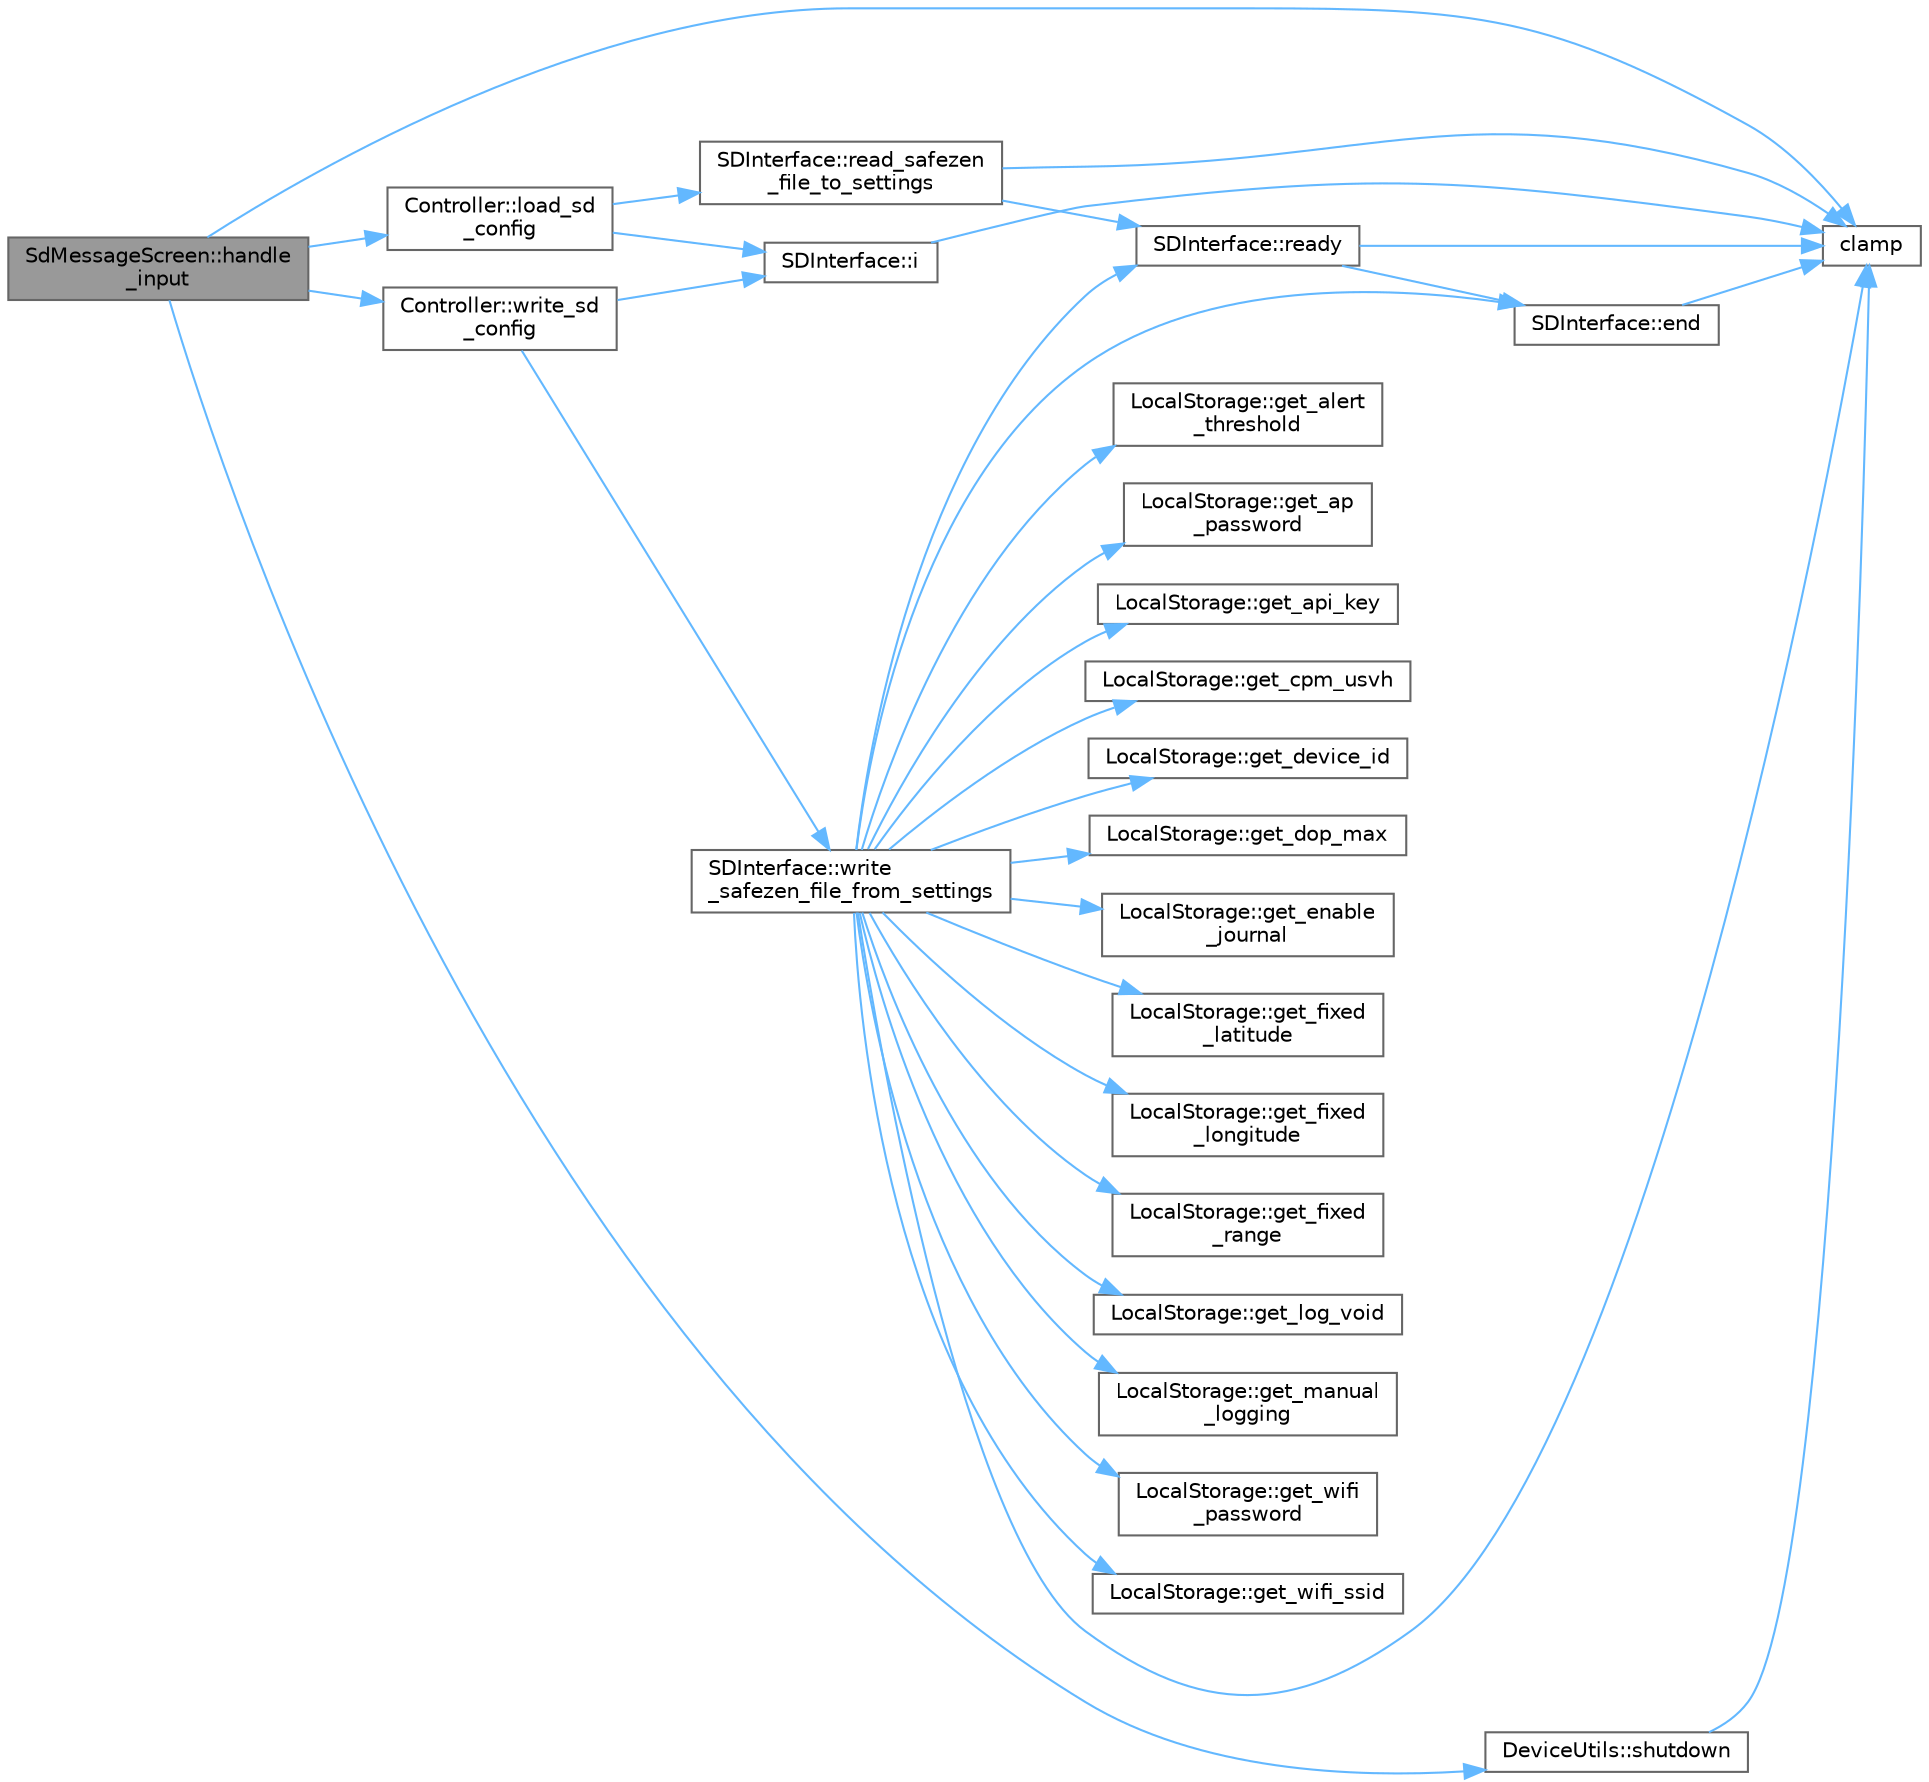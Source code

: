 digraph "SdMessageScreen::handle_input"
{
 // LATEX_PDF_SIZE
  bgcolor="transparent";
  edge [fontname=Helvetica,fontsize=10,labelfontname=Helvetica,labelfontsize=10];
  node [fontname=Helvetica,fontsize=10,shape=box,height=0.2,width=0.4];
  rankdir="LR";
  Node1 [id="Node000001",label="SdMessageScreen::handle\l_input",height=0.2,width=0.4,color="gray40", fillcolor="grey60", style="filled", fontcolor="black",tooltip=" "];
  Node1 -> Node2 [id="edge1_Node000001_Node000002",color="steelblue1",style="solid",tooltip=" "];
  Node2 [id="Node000002",label="clamp",height=0.2,width=0.4,color="grey40", fillcolor="white", style="filled",URL="$archive_2bgeigie__firmware__pio_2src_2configuration__server_8cpp.html#aed8613cf8a8e4ab677db757821414653",tooltip=" "];
  Node1 -> Node3 [id="edge2_Node000001_Node000003",color="steelblue1",style="solid",tooltip=" "];
  Node3 [id="Node000003",label="Controller::load_sd\l_config",height=0.2,width=0.4,color="grey40", fillcolor="white", style="filled",URL="$class_controller.html#aebc7292ba3c56fbd1402ca76f7a34281",tooltip=" "];
  Node3 -> Node4 [id="edge3_Node000003_Node000004",color="steelblue1",style="solid",tooltip=" "];
  Node4 [id="Node000004",label="SDInterface::i",height=0.2,width=0.4,color="grey40", fillcolor="white", style="filled",URL="$class_s_d_interface.html#a5b6c9815962e1ef35c816e116c84f15f",tooltip=" "];
  Node4 -> Node2 [id="edge4_Node000004_Node000002",color="steelblue1",style="solid",tooltip=" "];
  Node3 -> Node5 [id="edge5_Node000003_Node000005",color="steelblue1",style="solid",tooltip=" "];
  Node5 [id="Node000005",label="SDInterface::read_safezen\l_file_to_settings",height=0.2,width=0.4,color="grey40", fillcolor="white", style="filled",URL="$class_s_d_interface.html#a2e3f02d8a0c231ee408f7b4a5d960063",tooltip=" "];
  Node5 -> Node2 [id="edge6_Node000005_Node000002",color="steelblue1",style="solid",tooltip=" "];
  Node5 -> Node6 [id="edge7_Node000005_Node000006",color="steelblue1",style="solid",tooltip=" "];
  Node6 [id="Node000006",label="SDInterface::ready",height=0.2,width=0.4,color="grey40", fillcolor="white", style="filled",URL="$class_s_d_interface.html#a1bfbb7e34aa9616fd103ffc12c3c0fbe",tooltip=" "];
  Node6 -> Node2 [id="edge8_Node000006_Node000002",color="steelblue1",style="solid",tooltip=" "];
  Node6 -> Node7 [id="edge9_Node000006_Node000007",color="steelblue1",style="solid",tooltip=" "];
  Node7 [id="Node000007",label="SDInterface::end",height=0.2,width=0.4,color="grey40", fillcolor="white", style="filled",URL="$class_s_d_interface.html#a9975927e1e09aa528248b65aafd3f17a",tooltip=" "];
  Node7 -> Node2 [id="edge10_Node000007_Node000002",color="steelblue1",style="solid",tooltip=" "];
  Node1 -> Node8 [id="edge11_Node000001_Node000008",color="steelblue1",style="solid",tooltip=" "];
  Node8 [id="Node000008",label="DeviceUtils::shutdown",height=0.2,width=0.4,color="grey40", fillcolor="white", style="filled",URL="$class_device_utils.html#af32ea5953b8187c07a39ff8b2247a216",tooltip=" "];
  Node8 -> Node2 [id="edge12_Node000008_Node000002",color="steelblue1",style="solid",tooltip=" "];
  Node1 -> Node9 [id="edge13_Node000001_Node000009",color="steelblue1",style="solid",tooltip=" "];
  Node9 [id="Node000009",label="Controller::write_sd\l_config",height=0.2,width=0.4,color="grey40", fillcolor="white", style="filled",URL="$class_controller.html#aec53fb71b003add1ecb4fb57df080925",tooltip=" "];
  Node9 -> Node4 [id="edge14_Node000009_Node000004",color="steelblue1",style="solid",tooltip=" "];
  Node9 -> Node10 [id="edge15_Node000009_Node000010",color="steelblue1",style="solid",tooltip=" "];
  Node10 [id="Node000010",label="SDInterface::write\l_safezen_file_from_settings",height=0.2,width=0.4,color="grey40", fillcolor="white", style="filled",URL="$class_s_d_interface.html#ade1078226685fa069d4e37ec3fa93799",tooltip=" "];
  Node10 -> Node2 [id="edge16_Node000010_Node000002",color="steelblue1",style="solid",tooltip=" "];
  Node10 -> Node7 [id="edge17_Node000010_Node000007",color="steelblue1",style="solid",tooltip=" "];
  Node10 -> Node11 [id="edge18_Node000010_Node000011",color="steelblue1",style="solid",tooltip=" "];
  Node11 [id="Node000011",label="LocalStorage::get_alert\l_threshold",height=0.2,width=0.4,color="grey40", fillcolor="white", style="filled",URL="$class_local_storage.html#a5434f10e036beedc21b5382f9234981a",tooltip=" "];
  Node10 -> Node12 [id="edge19_Node000010_Node000012",color="steelblue1",style="solid",tooltip=" "];
  Node12 [id="Node000012",label="LocalStorage::get_ap\l_password",height=0.2,width=0.4,color="grey40", fillcolor="white", style="filled",URL="$class_local_storage.html#a3cc3942e1b3d46088e4ec092dd9b5034",tooltip=" "];
  Node10 -> Node13 [id="edge20_Node000010_Node000013",color="steelblue1",style="solid",tooltip=" "];
  Node13 [id="Node000013",label="LocalStorage::get_api_key",height=0.2,width=0.4,color="grey40", fillcolor="white", style="filled",URL="$class_local_storage.html#a119e9cbf7e8edad53786b070ee2cb298",tooltip=" "];
  Node10 -> Node14 [id="edge21_Node000010_Node000014",color="steelblue1",style="solid",tooltip=" "];
  Node14 [id="Node000014",label="LocalStorage::get_cpm_usvh",height=0.2,width=0.4,color="grey40", fillcolor="white", style="filled",URL="$class_local_storage.html#a79a337d9f87106bc59e28a9f91796588",tooltip=" "];
  Node10 -> Node15 [id="edge22_Node000010_Node000015",color="steelblue1",style="solid",tooltip=" "];
  Node15 [id="Node000015",label="LocalStorage::get_device_id",height=0.2,width=0.4,color="grey40", fillcolor="white", style="filled",URL="$class_local_storage.html#a21a006de02dc8ab7f3a47aafeb894f65",tooltip=" "];
  Node10 -> Node16 [id="edge23_Node000010_Node000016",color="steelblue1",style="solid",tooltip=" "];
  Node16 [id="Node000016",label="LocalStorage::get_dop_max",height=0.2,width=0.4,color="grey40", fillcolor="white", style="filled",URL="$class_local_storage.html#a90c32142b83907cfd9acba79c8221c63",tooltip=" "];
  Node10 -> Node17 [id="edge24_Node000010_Node000017",color="steelblue1",style="solid",tooltip=" "];
  Node17 [id="Node000017",label="LocalStorage::get_enable\l_journal",height=0.2,width=0.4,color="grey40", fillcolor="white", style="filled",URL="$class_local_storage.html#aa662366b5f7c3e35dd844dc93886bde1",tooltip=" "];
  Node10 -> Node18 [id="edge25_Node000010_Node000018",color="steelblue1",style="solid",tooltip=" "];
  Node18 [id="Node000018",label="LocalStorage::get_fixed\l_latitude",height=0.2,width=0.4,color="grey40", fillcolor="white", style="filled",URL="$class_local_storage.html#a2366a6a1473c708580e4b9ad1d92f3ca",tooltip=" "];
  Node10 -> Node19 [id="edge26_Node000010_Node000019",color="steelblue1",style="solid",tooltip=" "];
  Node19 [id="Node000019",label="LocalStorage::get_fixed\l_longitude",height=0.2,width=0.4,color="grey40", fillcolor="white", style="filled",URL="$class_local_storage.html#a2972e2632be5da773cfa65e23be878e5",tooltip=" "];
  Node10 -> Node20 [id="edge27_Node000010_Node000020",color="steelblue1",style="solid",tooltip=" "];
  Node20 [id="Node000020",label="LocalStorage::get_fixed\l_range",height=0.2,width=0.4,color="grey40", fillcolor="white", style="filled",URL="$class_local_storage.html#aac7014bfb52a62f890592c21ed41c968",tooltip=" "];
  Node10 -> Node21 [id="edge28_Node000010_Node000021",color="steelblue1",style="solid",tooltip=" "];
  Node21 [id="Node000021",label="LocalStorage::get_log_void",height=0.2,width=0.4,color="grey40", fillcolor="white", style="filled",URL="$class_local_storage.html#adba9d64409a8a882f4cd36b92e01342b",tooltip=" "];
  Node10 -> Node22 [id="edge29_Node000010_Node000022",color="steelblue1",style="solid",tooltip=" "];
  Node22 [id="Node000022",label="LocalStorage::get_manual\l_logging",height=0.2,width=0.4,color="grey40", fillcolor="white", style="filled",URL="$class_local_storage.html#a213ff59d5af95ac21edcded1dc8f2143",tooltip=" "];
  Node10 -> Node23 [id="edge30_Node000010_Node000023",color="steelblue1",style="solid",tooltip=" "];
  Node23 [id="Node000023",label="LocalStorage::get_wifi\l_password",height=0.2,width=0.4,color="grey40", fillcolor="white", style="filled",URL="$class_local_storage.html#a619ba1c828df4e5c97e7ac77115e72a2",tooltip=" "];
  Node10 -> Node24 [id="edge31_Node000010_Node000024",color="steelblue1",style="solid",tooltip=" "];
  Node24 [id="Node000024",label="LocalStorage::get_wifi_ssid",height=0.2,width=0.4,color="grey40", fillcolor="white", style="filled",URL="$class_local_storage.html#a8d0807c2fad52121c446d91f85976856",tooltip=" "];
  Node10 -> Node6 [id="edge32_Node000010_Node000006",color="steelblue1",style="solid",tooltip=" "];
}
